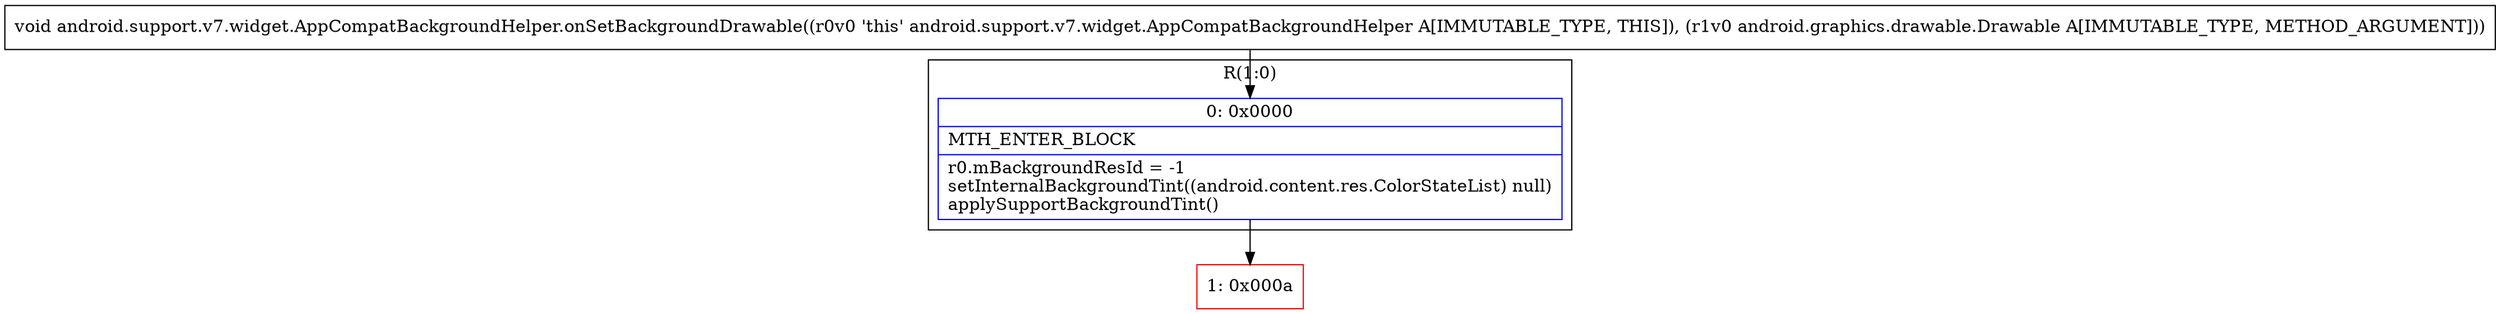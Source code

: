 digraph "CFG forandroid.support.v7.widget.AppCompatBackgroundHelper.onSetBackgroundDrawable(Landroid\/graphics\/drawable\/Drawable;)V" {
subgraph cluster_Region_1705932395 {
label = "R(1:0)";
node [shape=record,color=blue];
Node_0 [shape=record,label="{0\:\ 0x0000|MTH_ENTER_BLOCK\l|r0.mBackgroundResId = \-1\lsetInternalBackgroundTint((android.content.res.ColorStateList) null)\lapplySupportBackgroundTint()\l}"];
}
Node_1 [shape=record,color=red,label="{1\:\ 0x000a}"];
MethodNode[shape=record,label="{void android.support.v7.widget.AppCompatBackgroundHelper.onSetBackgroundDrawable((r0v0 'this' android.support.v7.widget.AppCompatBackgroundHelper A[IMMUTABLE_TYPE, THIS]), (r1v0 android.graphics.drawable.Drawable A[IMMUTABLE_TYPE, METHOD_ARGUMENT])) }"];
MethodNode -> Node_0;
Node_0 -> Node_1;
}

